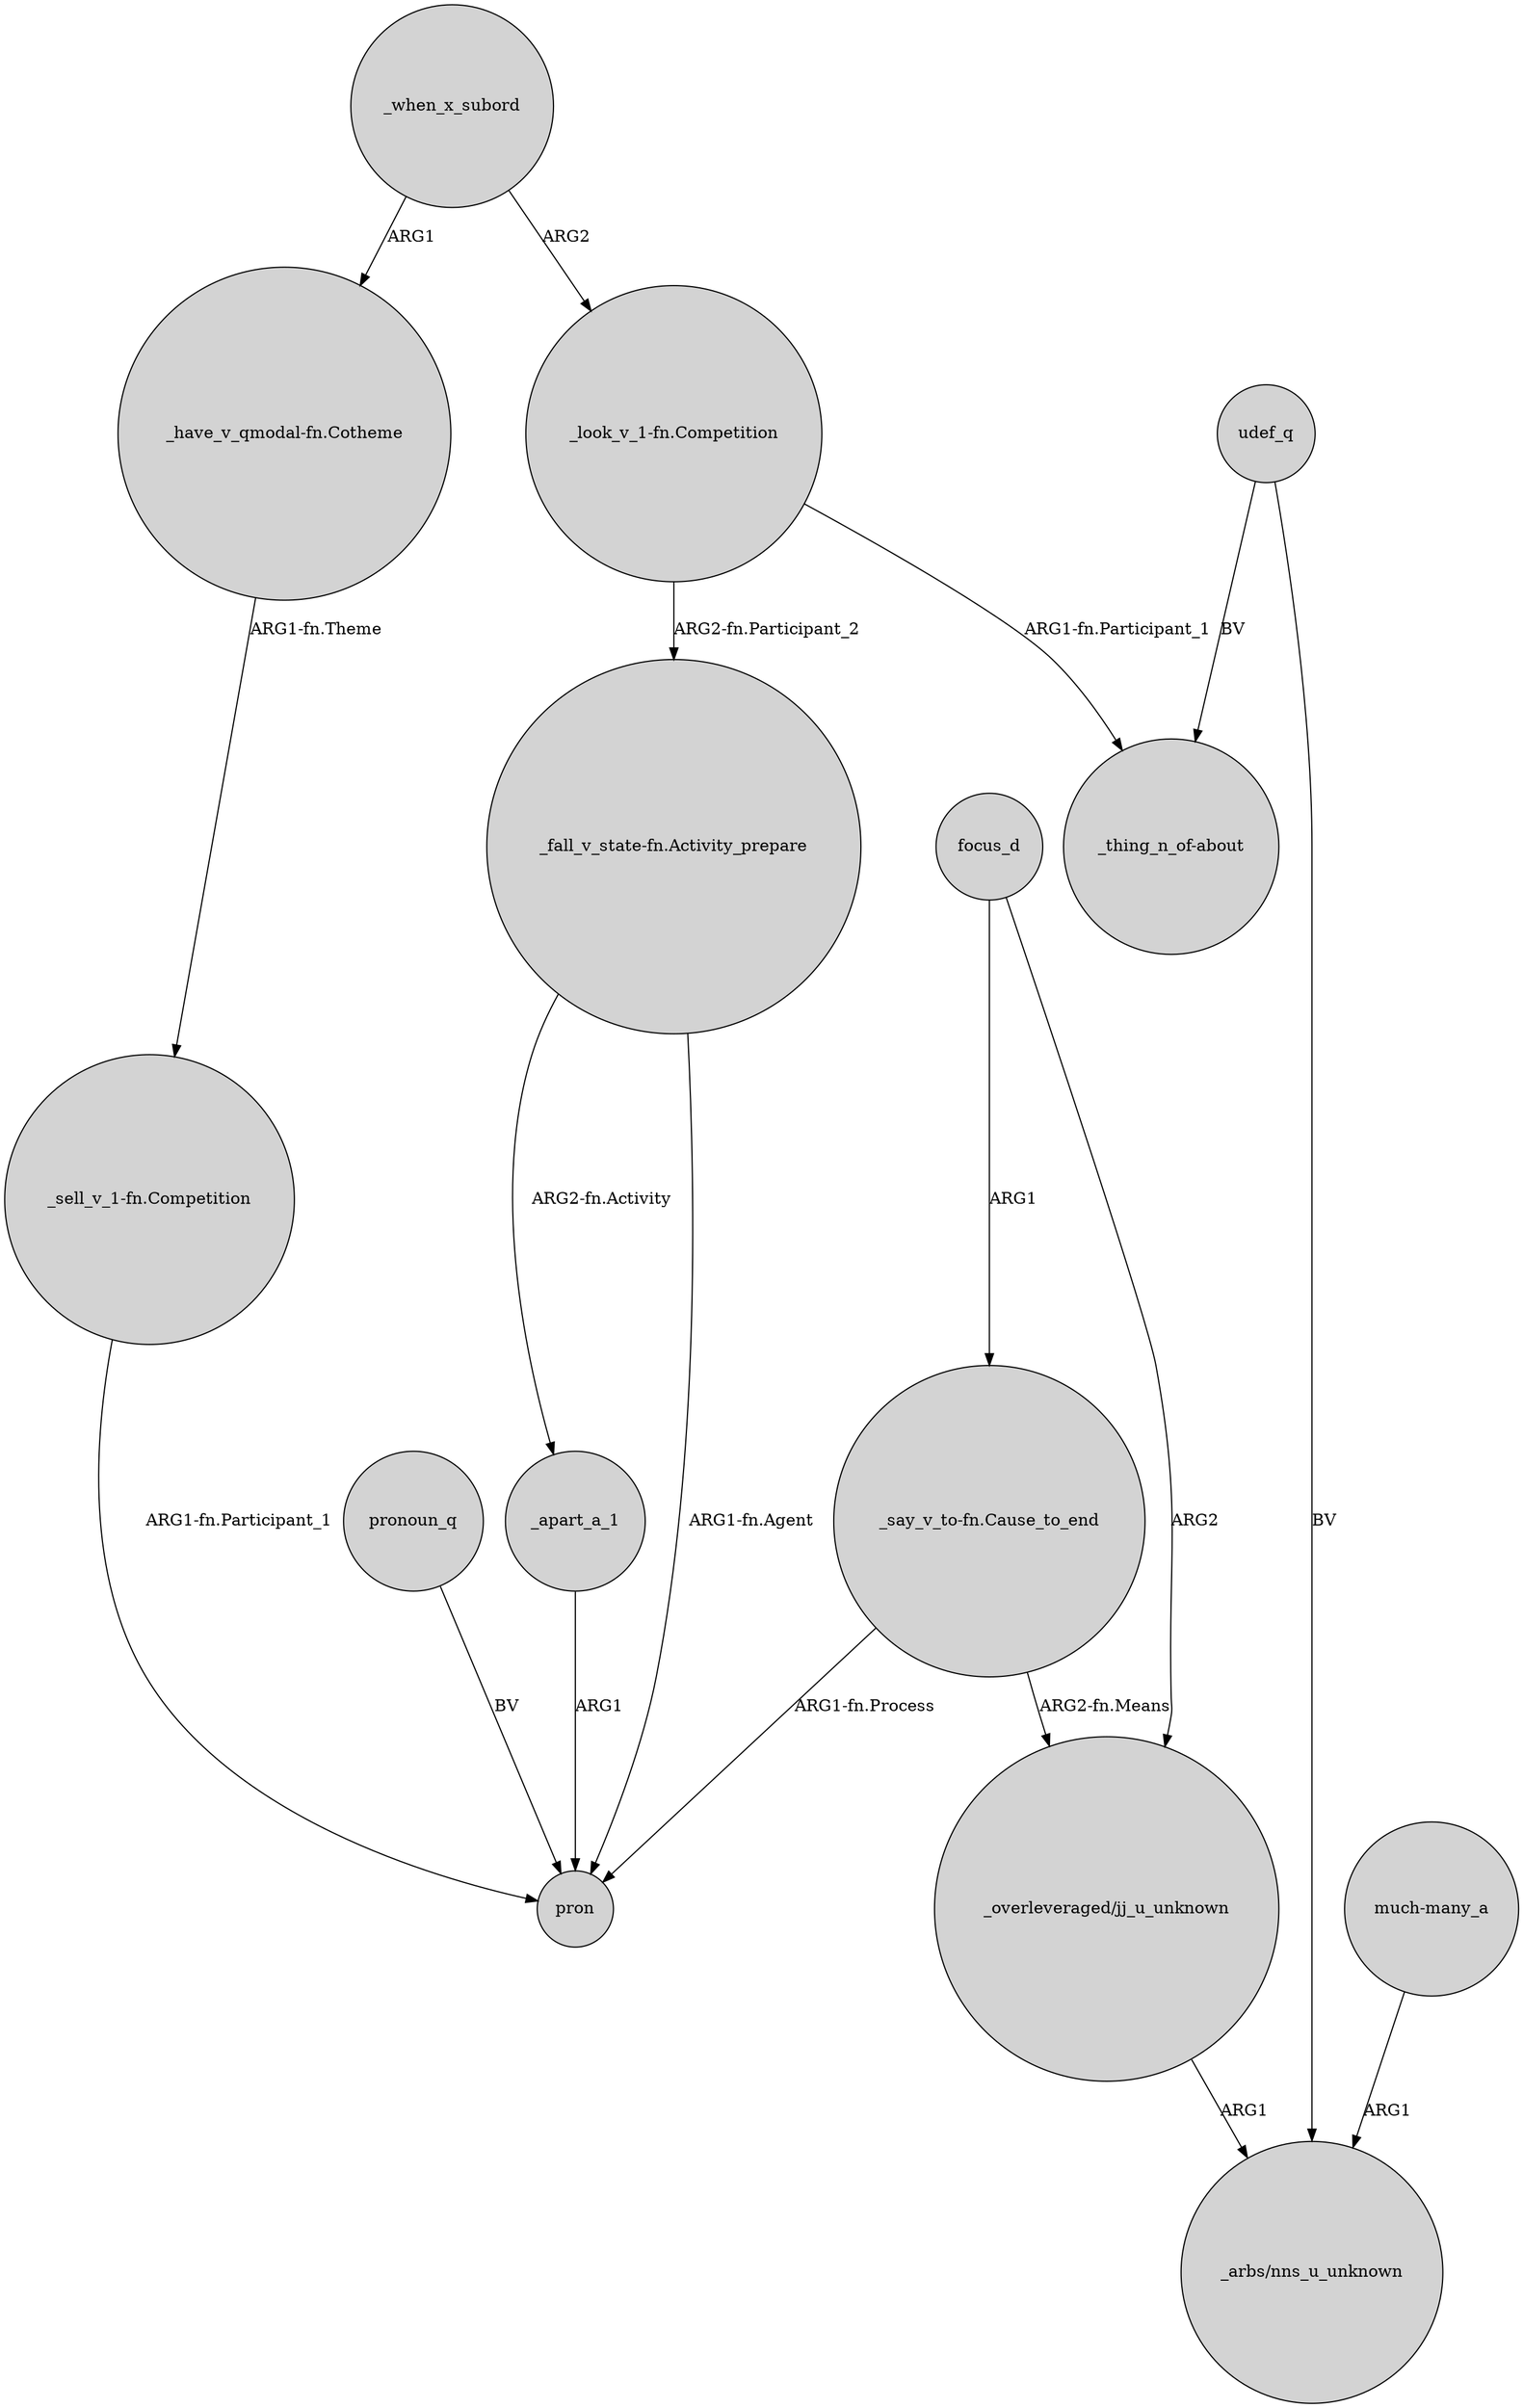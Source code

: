 digraph {
	node [shape=circle style=filled]
	"_sell_v_1-fn.Competition" -> pron [label="ARG1-fn.Participant_1"]
	_when_x_subord -> "_have_v_qmodal-fn.Cotheme" [label=ARG1]
	_apart_a_1 -> pron [label=ARG1]
	_when_x_subord -> "_look_v_1-fn.Competition" [label=ARG2]
	"_look_v_1-fn.Competition" -> "_thing_n_of-about" [label="ARG1-fn.Participant_1"]
	"_have_v_qmodal-fn.Cotheme" -> "_sell_v_1-fn.Competition" [label="ARG1-fn.Theme"]
	udef_q -> "_arbs/nns_u_unknown" [label=BV]
	"_look_v_1-fn.Competition" -> "_fall_v_state-fn.Activity_prepare" [label="ARG2-fn.Participant_2"]
	"_say_v_to-fn.Cause_to_end" -> pron [label="ARG1-fn.Process"]
	udef_q -> "_thing_n_of-about" [label=BV]
	"_overleveraged/jj_u_unknown" -> "_arbs/nns_u_unknown" [label=ARG1]
	"_fall_v_state-fn.Activity_prepare" -> pron [label="ARG1-fn.Agent"]
	pronoun_q -> pron [label=BV]
	focus_d -> "_say_v_to-fn.Cause_to_end" [label=ARG1]
	focus_d -> "_overleveraged/jj_u_unknown" [label=ARG2]
	"_fall_v_state-fn.Activity_prepare" -> _apart_a_1 [label="ARG2-fn.Activity"]
	"much-many_a" -> "_arbs/nns_u_unknown" [label=ARG1]
	"_say_v_to-fn.Cause_to_end" -> "_overleveraged/jj_u_unknown" [label="ARG2-fn.Means"]
}
